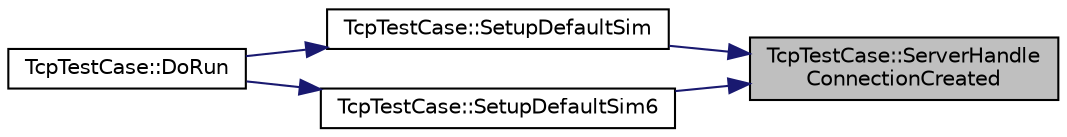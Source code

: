 digraph "TcpTestCase::ServerHandleConnectionCreated"
{
 // LATEX_PDF_SIZE
  edge [fontname="Helvetica",fontsize="10",labelfontname="Helvetica",labelfontsize="10"];
  node [fontname="Helvetica",fontsize="10",shape=record];
  rankdir="RL";
  Node1 [label="TcpTestCase::ServerHandle\lConnectionCreated",height=0.2,width=0.4,color="black", fillcolor="grey75", style="filled", fontcolor="black",tooltip="Server: Handle connection created."];
  Node1 -> Node2 [dir="back",color="midnightblue",fontsize="10",style="solid",fontname="Helvetica"];
  Node2 [label="TcpTestCase::SetupDefaultSim",height=0.2,width=0.4,color="black", fillcolor="white", style="filled",URL="$class_tcp_test_case.html#aa0635586d1df558a59adf3ab92cdd511",tooltip="Setup the test (IPv4 version)."];
  Node2 -> Node3 [dir="back",color="midnightblue",fontsize="10",style="solid",fontname="Helvetica"];
  Node3 [label="TcpTestCase::DoRun",height=0.2,width=0.4,color="black", fillcolor="white", style="filled",URL="$class_tcp_test_case.html#a8c4c4fa54e3c71ae1fca781357605134",tooltip="Implementation to actually run this TestCase."];
  Node1 -> Node4 [dir="back",color="midnightblue",fontsize="10",style="solid",fontname="Helvetica"];
  Node4 [label="TcpTestCase::SetupDefaultSim6",height=0.2,width=0.4,color="black", fillcolor="white", style="filled",URL="$class_tcp_test_case.html#ad45a412dd010f36d8b396ab83df8acd6",tooltip="Setup the test (IPv6 version)."];
  Node4 -> Node3 [dir="back",color="midnightblue",fontsize="10",style="solid",fontname="Helvetica"];
}
